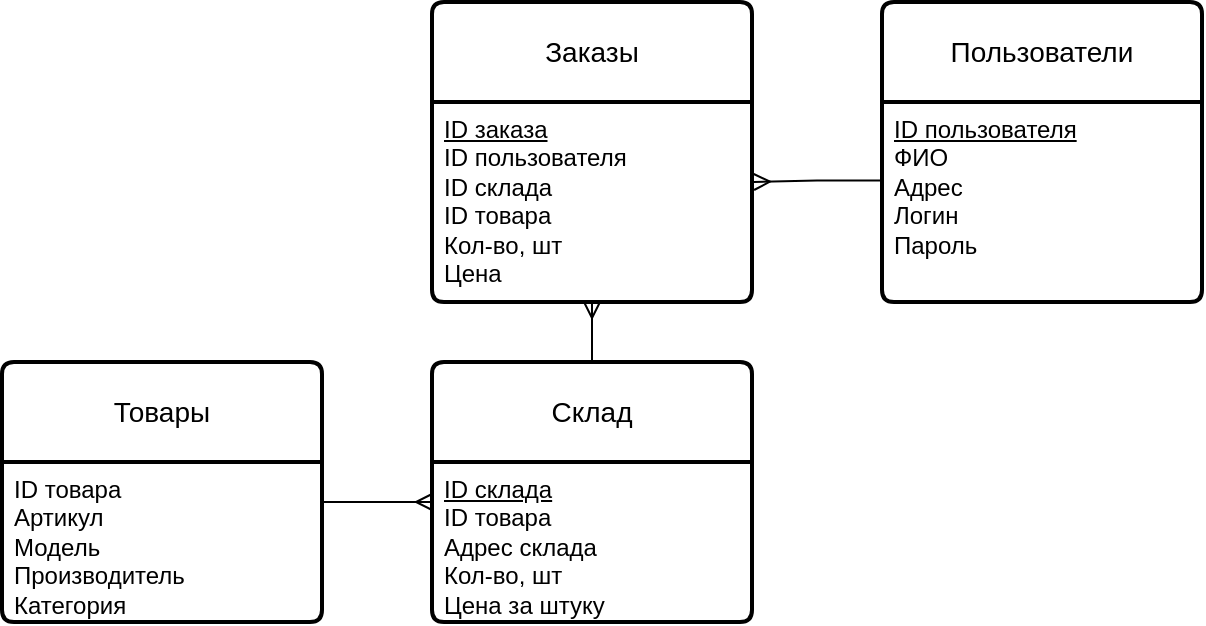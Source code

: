 <mxfile version="23.1.1" type="github">
  <diagram name="Страница — 1" id="iiY84fL7lKHI_6B-AdGC">
    <mxGraphModel dx="1393" dy="643" grid="1" gridSize="10" guides="1" tooltips="1" connect="1" arrows="1" fold="1" page="1" pageScale="1" pageWidth="1169" pageHeight="827" math="0" shadow="0">
      <root>
        <mxCell id="0" />
        <mxCell id="1" parent="0" />
        <mxCell id="JTv0I-VcUGmHvieJGtKI-1" value="Заказы" style="swimlane;childLayout=stackLayout;horizontal=1;startSize=50;horizontalStack=0;rounded=1;fontSize=14;fontStyle=0;strokeWidth=2;resizeParent=0;resizeLast=1;shadow=0;dashed=0;align=center;arcSize=4;whiteSpace=wrap;html=1;" vertex="1" parent="1">
          <mxGeometry x="425" y="20" width="160" height="150" as="geometry" />
        </mxCell>
        <mxCell id="JTv0I-VcUGmHvieJGtKI-2" value="&lt;u&gt;ID заказа&lt;/u&gt;&lt;br&gt;ID пользователя&lt;br&gt;ID склада&lt;br&gt;ID товара&lt;br&gt;Кол-во, шт&lt;br&gt;Цена" style="align=left;strokeColor=none;fillColor=none;spacingLeft=4;fontSize=12;verticalAlign=top;resizable=0;rotatable=0;part=1;html=1;" vertex="1" parent="JTv0I-VcUGmHvieJGtKI-1">
          <mxGeometry y="50" width="160" height="100" as="geometry" />
        </mxCell>
        <mxCell id="JTv0I-VcUGmHvieJGtKI-3" value="Пользователи" style="swimlane;childLayout=stackLayout;horizontal=1;startSize=50;horizontalStack=0;rounded=1;fontSize=14;fontStyle=0;strokeWidth=2;resizeParent=0;resizeLast=1;shadow=0;dashed=0;align=center;arcSize=4;whiteSpace=wrap;html=1;" vertex="1" parent="1">
          <mxGeometry x="650" y="20" width="160" height="150" as="geometry" />
        </mxCell>
        <mxCell id="JTv0I-VcUGmHvieJGtKI-4" value="&lt;u&gt;ID пользователя&lt;/u&gt;&lt;br&gt;ФИО&lt;br&gt;Адрес&lt;br&gt;Логин&lt;br&gt;Пароль" style="align=left;strokeColor=none;fillColor=none;spacingLeft=4;fontSize=12;verticalAlign=top;resizable=0;rotatable=0;part=1;html=1;" vertex="1" parent="JTv0I-VcUGmHvieJGtKI-3">
          <mxGeometry y="50" width="160" height="100" as="geometry" />
        </mxCell>
        <mxCell id="JTv0I-VcUGmHvieJGtKI-6" value="" style="edgeStyle=orthogonalEdgeStyle;fontSize=12;html=1;endArrow=ERmany;rounded=0;exitX=0.001;exitY=0.393;exitDx=0;exitDy=0;exitPerimeter=0;entryX=1.006;entryY=0.4;entryDx=0;entryDy=0;entryPerimeter=0;" edge="1" parent="1" source="JTv0I-VcUGmHvieJGtKI-4" target="JTv0I-VcUGmHvieJGtKI-2">
          <mxGeometry width="100" height="100" relative="1" as="geometry">
            <mxPoint x="560" y="310" as="sourcePoint" />
            <mxPoint x="660" y="210" as="targetPoint" />
          </mxGeometry>
        </mxCell>
        <mxCell id="JTv0I-VcUGmHvieJGtKI-7" value="Склад" style="swimlane;childLayout=stackLayout;horizontal=1;startSize=50;horizontalStack=0;rounded=1;fontSize=14;fontStyle=0;strokeWidth=2;resizeParent=0;resizeLast=1;shadow=0;dashed=0;align=center;arcSize=4;whiteSpace=wrap;html=1;" vertex="1" parent="1">
          <mxGeometry x="425" y="200" width="160" height="130" as="geometry" />
        </mxCell>
        <mxCell id="JTv0I-VcUGmHvieJGtKI-8" value="&lt;u&gt;ID склада&lt;/u&gt;&lt;br&gt;ID товара&lt;br&gt;Адрес склада&lt;br&gt;Кол-во, шт&lt;br&gt;Цена за штуку" style="align=left;strokeColor=none;fillColor=none;spacingLeft=4;fontSize=12;verticalAlign=top;resizable=0;rotatable=0;part=1;html=1;" vertex="1" parent="JTv0I-VcUGmHvieJGtKI-7">
          <mxGeometry y="50" width="160" height="80" as="geometry" />
        </mxCell>
        <mxCell id="JTv0I-VcUGmHvieJGtKI-9" value="" style="fontSize=12;html=1;endArrow=ERmany;rounded=0;exitX=0.5;exitY=0;exitDx=0;exitDy=0;entryX=0.5;entryY=1;entryDx=0;entryDy=0;" edge="1" parent="1" source="JTv0I-VcUGmHvieJGtKI-7" target="JTv0I-VcUGmHvieJGtKI-2">
          <mxGeometry width="100" height="100" relative="1" as="geometry">
            <mxPoint x="650" y="300" as="sourcePoint" />
            <mxPoint x="750" y="200" as="targetPoint" />
          </mxGeometry>
        </mxCell>
        <mxCell id="JTv0I-VcUGmHvieJGtKI-12" value="Товары" style="swimlane;childLayout=stackLayout;horizontal=1;startSize=50;horizontalStack=0;rounded=1;fontSize=14;fontStyle=0;strokeWidth=2;resizeParent=0;resizeLast=1;shadow=0;dashed=0;align=center;arcSize=4;whiteSpace=wrap;html=1;" vertex="1" parent="1">
          <mxGeometry x="210" y="200" width="160" height="130" as="geometry" />
        </mxCell>
        <mxCell id="JTv0I-VcUGmHvieJGtKI-13" value="ID товара&lt;br&gt;Артикул&lt;br&gt;Модель&lt;br&gt;Производитель&lt;br&gt;Категория" style="align=left;strokeColor=none;fillColor=none;spacingLeft=4;fontSize=12;verticalAlign=top;resizable=0;rotatable=0;part=1;html=1;" vertex="1" parent="JTv0I-VcUGmHvieJGtKI-12">
          <mxGeometry y="50" width="160" height="80" as="geometry" />
        </mxCell>
        <mxCell id="JTv0I-VcUGmHvieJGtKI-14" value="" style="edgeStyle=orthogonalEdgeStyle;fontSize=12;html=1;endArrow=ERmany;rounded=0;exitX=1;exitY=0.25;exitDx=0;exitDy=0;entryX=0;entryY=0.25;entryDx=0;entryDy=0;" edge="1" parent="1" source="JTv0I-VcUGmHvieJGtKI-13" target="JTv0I-VcUGmHvieJGtKI-8">
          <mxGeometry width="100" height="100" relative="1" as="geometry">
            <mxPoint x="440" y="460" as="sourcePoint" />
            <mxPoint x="540" y="360" as="targetPoint" />
          </mxGeometry>
        </mxCell>
      </root>
    </mxGraphModel>
  </diagram>
</mxfile>
